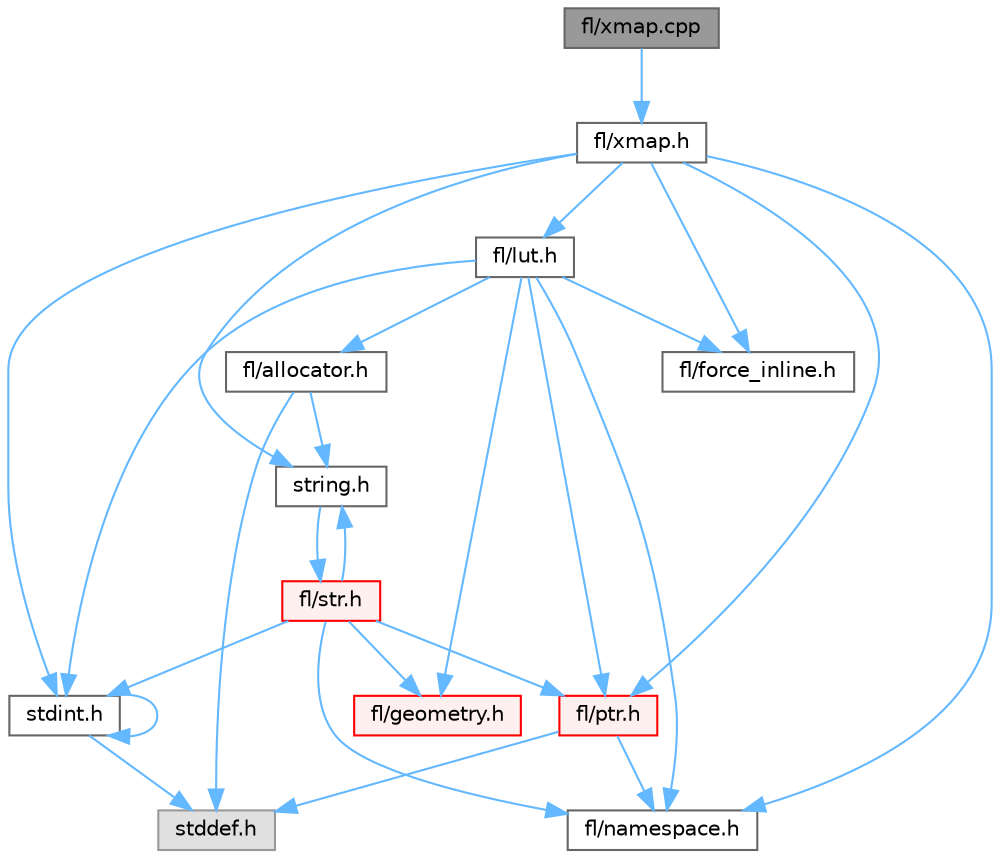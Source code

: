 digraph "fl/xmap.cpp"
{
 // INTERACTIVE_SVG=YES
 // LATEX_PDF_SIZE
  bgcolor="transparent";
  edge [fontname=Helvetica,fontsize=10,labelfontname=Helvetica,labelfontsize=10];
  node [fontname=Helvetica,fontsize=10,shape=box,height=0.2,width=0.4];
  Node1 [id="Node000001",label="fl/xmap.cpp",height=0.2,width=0.4,color="gray40", fillcolor="grey60", style="filled", fontcolor="black",tooltip=" "];
  Node1 -> Node2 [id="edge1_Node000001_Node000002",color="steelblue1",style="solid",tooltip=" "];
  Node2 [id="Node000002",label="fl/xmap.h",height=0.2,width=0.4,color="grey40", fillcolor="white", style="filled",URL="$dd/dcc/xmap_8h.html",tooltip=" "];
  Node2 -> Node3 [id="edge2_Node000002_Node000003",color="steelblue1",style="solid",tooltip=" "];
  Node3 [id="Node000003",label="stdint.h",height=0.2,width=0.4,color="grey40", fillcolor="white", style="filled",URL="$df/dd8/stdint_8h.html",tooltip=" "];
  Node3 -> Node4 [id="edge3_Node000003_Node000004",color="steelblue1",style="solid",tooltip=" "];
  Node4 [id="Node000004",label="stddef.h",height=0.2,width=0.4,color="grey60", fillcolor="#E0E0E0", style="filled",tooltip=" "];
  Node3 -> Node3 [id="edge4_Node000003_Node000003",color="steelblue1",style="solid",tooltip=" "];
  Node2 -> Node5 [id="edge5_Node000002_Node000005",color="steelblue1",style="solid",tooltip=" "];
  Node5 [id="Node000005",label="string.h",height=0.2,width=0.4,color="grey40", fillcolor="white", style="filled",URL="$da/d66/string_8h.html",tooltip=" "];
  Node5 -> Node6 [id="edge6_Node000005_Node000006",color="steelblue1",style="solid",tooltip=" "];
  Node6 [id="Node000006",label="fl/str.h",height=0.2,width=0.4,color="red", fillcolor="#FFF0F0", style="filled",URL="$d1/d93/str_8h.html",tooltip=" "];
  Node6 -> Node3 [id="edge7_Node000006_Node000003",color="steelblue1",style="solid",tooltip=" "];
  Node6 -> Node5 [id="edge8_Node000006_Node000005",color="steelblue1",style="solid",tooltip=" "];
  Node6 -> Node7 [id="edge9_Node000006_Node000007",color="steelblue1",style="solid",tooltip=" "];
  Node7 [id="Node000007",label="fl/geometry.h",height=0.2,width=0.4,color="red", fillcolor="#FFF0F0", style="filled",URL="$d4/d67/geometry_8h.html",tooltip=" "];
  Node6 -> Node13 [id="edge10_Node000006_Node000013",color="steelblue1",style="solid",tooltip=" "];
  Node13 [id="Node000013",label="fl/namespace.h",height=0.2,width=0.4,color="grey40", fillcolor="white", style="filled",URL="$df/d2a/namespace_8h.html",tooltip="Implements the FastLED namespace macros."];
  Node6 -> Node14 [id="edge11_Node000006_Node000014",color="steelblue1",style="solid",tooltip=" "];
  Node14 [id="Node000014",label="fl/ptr.h",height=0.2,width=0.4,color="red", fillcolor="#FFF0F0", style="filled",URL="$dd/d98/ptr_8h.html",tooltip=" "];
  Node14 -> Node4 [id="edge12_Node000014_Node000004",color="steelblue1",style="solid",tooltip=" "];
  Node14 -> Node13 [id="edge13_Node000014_Node000013",color="steelblue1",style="solid",tooltip=" "];
  Node2 -> Node10 [id="edge14_Node000002_Node000010",color="steelblue1",style="solid",tooltip=" "];
  Node10 [id="Node000010",label="fl/force_inline.h",height=0.2,width=0.4,color="grey40", fillcolor="white", style="filled",URL="$d4/d64/force__inline_8h.html",tooltip=" "];
  Node2 -> Node22 [id="edge15_Node000002_Node000022",color="steelblue1",style="solid",tooltip=" "];
  Node22 [id="Node000022",label="fl/lut.h",height=0.2,width=0.4,color="grey40", fillcolor="white", style="filled",URL="$db/d54/lut_8h.html",tooltip=" "];
  Node22 -> Node23 [id="edge16_Node000022_Node000023",color="steelblue1",style="solid",tooltip=" "];
  Node23 [id="Node000023",label="fl/allocator.h",height=0.2,width=0.4,color="grey40", fillcolor="white", style="filled",URL="$da/da9/allocator_8h.html",tooltip=" "];
  Node23 -> Node4 [id="edge17_Node000023_Node000004",color="steelblue1",style="solid",tooltip=" "];
  Node23 -> Node5 [id="edge18_Node000023_Node000005",color="steelblue1",style="solid",tooltip=" "];
  Node22 -> Node10 [id="edge19_Node000022_Node000010",color="steelblue1",style="solid",tooltip=" "];
  Node22 -> Node14 [id="edge20_Node000022_Node000014",color="steelblue1",style="solid",tooltip=" "];
  Node22 -> Node3 [id="edge21_Node000022_Node000003",color="steelblue1",style="solid",tooltip=" "];
  Node22 -> Node7 [id="edge22_Node000022_Node000007",color="steelblue1",style="solid",tooltip=" "];
  Node22 -> Node13 [id="edge23_Node000022_Node000013",color="steelblue1",style="solid",tooltip=" "];
  Node2 -> Node14 [id="edge24_Node000002_Node000014",color="steelblue1",style="solid",tooltip=" "];
  Node2 -> Node13 [id="edge25_Node000002_Node000013",color="steelblue1",style="solid",tooltip=" "];
}
